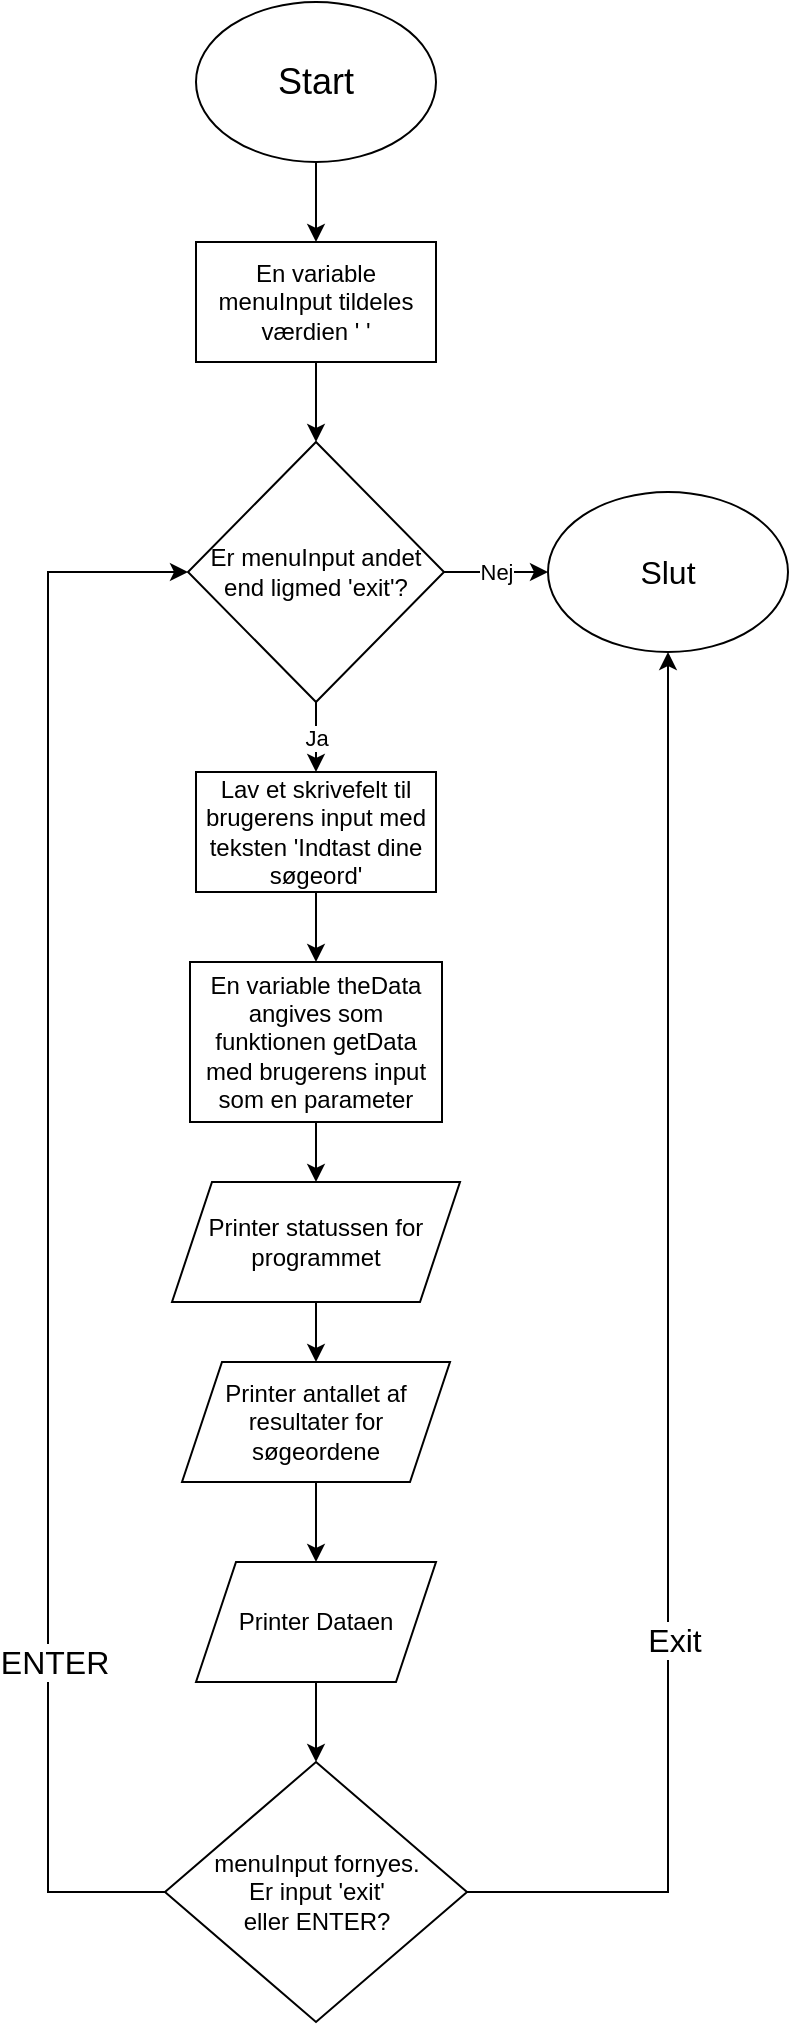 <mxfile version="14.4.4" type="device"><diagram id="T1evwy_JUGymaVgqoXrN" name="Page-1"><mxGraphModel dx="850" dy="501" grid="1" gridSize="10" guides="1" tooltips="1" connect="1" arrows="1" fold="1" page="1" pageScale="1" pageWidth="827" pageHeight="1169" math="0" shadow="0"><root><mxCell id="0"/><mxCell id="1" parent="0"/><mxCell id="-HF8Vw3TcAvJX9CTBegO-3" style="edgeStyle=orthogonalEdgeStyle;rounded=0;orthogonalLoop=1;jettySize=auto;html=1;exitX=0.5;exitY=1;exitDx=0;exitDy=0;" edge="1" parent="1" source="-HF8Vw3TcAvJX9CTBegO-1" target="-HF8Vw3TcAvJX9CTBegO-2"><mxGeometry relative="1" as="geometry"/></mxCell><mxCell id="-HF8Vw3TcAvJX9CTBegO-1" value="&lt;font style=&quot;font-size: 18px&quot;&gt;Start&lt;/font&gt;" style="ellipse;whiteSpace=wrap;html=1;" vertex="1" parent="1"><mxGeometry x="354" y="170" width="120" height="80" as="geometry"/></mxCell><mxCell id="-HF8Vw3TcAvJX9CTBegO-5" style="edgeStyle=orthogonalEdgeStyle;rounded=0;orthogonalLoop=1;jettySize=auto;html=1;exitX=0.5;exitY=1;exitDx=0;exitDy=0;entryX=0.5;entryY=0;entryDx=0;entryDy=0;" edge="1" parent="1" source="-HF8Vw3TcAvJX9CTBegO-2" target="-HF8Vw3TcAvJX9CTBegO-4"><mxGeometry relative="1" as="geometry"/></mxCell><mxCell id="-HF8Vw3TcAvJX9CTBegO-2" value="En variable menuInput tildeles værdien ' '" style="rounded=0;whiteSpace=wrap;html=1;" vertex="1" parent="1"><mxGeometry x="354" y="290" width="120" height="60" as="geometry"/></mxCell><mxCell id="-HF8Vw3TcAvJX9CTBegO-7" value="Nej" style="edgeStyle=orthogonalEdgeStyle;rounded=0;orthogonalLoop=1;jettySize=auto;html=1;exitX=1;exitY=0.5;exitDx=0;exitDy=0;entryX=0;entryY=0.5;entryDx=0;entryDy=0;" edge="1" parent="1" source="-HF8Vw3TcAvJX9CTBegO-4" target="-HF8Vw3TcAvJX9CTBegO-6"><mxGeometry relative="1" as="geometry"/></mxCell><mxCell id="-HF8Vw3TcAvJX9CTBegO-9" value="Ja" style="edgeStyle=orthogonalEdgeStyle;rounded=0;orthogonalLoop=1;jettySize=auto;html=1;exitX=0.5;exitY=1;exitDx=0;exitDy=0;entryX=0.5;entryY=0;entryDx=0;entryDy=0;" edge="1" parent="1" source="-HF8Vw3TcAvJX9CTBegO-4" target="-HF8Vw3TcAvJX9CTBegO-8"><mxGeometry relative="1" as="geometry"/></mxCell><mxCell id="-HF8Vw3TcAvJX9CTBegO-4" value="Er menuInput andet end ligmed 'exit'?" style="rhombus;whiteSpace=wrap;html=1;" vertex="1" parent="1"><mxGeometry x="350" y="390" width="128" height="130" as="geometry"/></mxCell><mxCell id="-HF8Vw3TcAvJX9CTBegO-6" value="&lt;font style=&quot;font-size: 16px&quot;&gt;Slut&lt;/font&gt;" style="ellipse;whiteSpace=wrap;html=1;" vertex="1" parent="1"><mxGeometry x="530" y="415" width="120" height="80" as="geometry"/></mxCell><mxCell id="-HF8Vw3TcAvJX9CTBegO-11" style="edgeStyle=orthogonalEdgeStyle;rounded=0;orthogonalLoop=1;jettySize=auto;html=1;exitX=0.5;exitY=1;exitDx=0;exitDy=0;entryX=0.5;entryY=0;entryDx=0;entryDy=0;" edge="1" parent="1" source="-HF8Vw3TcAvJX9CTBegO-8" target="-HF8Vw3TcAvJX9CTBegO-10"><mxGeometry relative="1" as="geometry"/></mxCell><mxCell id="-HF8Vw3TcAvJX9CTBegO-8" value="Lav et skrivefelt til brugerens input med teksten 'Indtast dine søgeord'" style="rounded=0;whiteSpace=wrap;html=1;" vertex="1" parent="1"><mxGeometry x="354" y="555" width="120" height="60" as="geometry"/></mxCell><mxCell id="-HF8Vw3TcAvJX9CTBegO-17" style="edgeStyle=orthogonalEdgeStyle;rounded=0;orthogonalLoop=1;jettySize=auto;html=1;exitX=0.5;exitY=1;exitDx=0;exitDy=0;entryX=0.5;entryY=0;entryDx=0;entryDy=0;" edge="1" parent="1" source="-HF8Vw3TcAvJX9CTBegO-10" target="-HF8Vw3TcAvJX9CTBegO-13"><mxGeometry relative="1" as="geometry"/></mxCell><mxCell id="-HF8Vw3TcAvJX9CTBegO-10" value="En variable theData angives som funktionen getData med brugerens input som en parameter" style="rounded=0;whiteSpace=wrap;html=1;" vertex="1" parent="1"><mxGeometry x="351" y="650" width="126" height="80" as="geometry"/></mxCell><mxCell id="-HF8Vw3TcAvJX9CTBegO-18" style="edgeStyle=orthogonalEdgeStyle;rounded=0;orthogonalLoop=1;jettySize=auto;html=1;exitX=0.5;exitY=1;exitDx=0;exitDy=0;entryX=0.5;entryY=0;entryDx=0;entryDy=0;" edge="1" parent="1" source="-HF8Vw3TcAvJX9CTBegO-13" target="-HF8Vw3TcAvJX9CTBegO-14"><mxGeometry relative="1" as="geometry"/></mxCell><mxCell id="-HF8Vw3TcAvJX9CTBegO-13" value="Printer statussen for programmet" style="shape=parallelogram;perimeter=parallelogramPerimeter;whiteSpace=wrap;html=1;fixedSize=1;" vertex="1" parent="1"><mxGeometry x="342" y="760" width="144" height="60" as="geometry"/></mxCell><mxCell id="-HF8Vw3TcAvJX9CTBegO-19" style="edgeStyle=orthogonalEdgeStyle;rounded=0;orthogonalLoop=1;jettySize=auto;html=1;exitX=0.5;exitY=1;exitDx=0;exitDy=0;entryX=0.5;entryY=0;entryDx=0;entryDy=0;" edge="1" parent="1" source="-HF8Vw3TcAvJX9CTBegO-14" target="-HF8Vw3TcAvJX9CTBegO-16"><mxGeometry relative="1" as="geometry"/></mxCell><mxCell id="-HF8Vw3TcAvJX9CTBegO-14" value="Printer antallet af resultater for søgeordene" style="shape=parallelogram;perimeter=parallelogramPerimeter;whiteSpace=wrap;html=1;fixedSize=1;" vertex="1" parent="1"><mxGeometry x="347" y="850" width="134" height="60" as="geometry"/></mxCell><mxCell id="-HF8Vw3TcAvJX9CTBegO-22" style="edgeStyle=orthogonalEdgeStyle;rounded=0;orthogonalLoop=1;jettySize=auto;html=1;exitX=0.5;exitY=1;exitDx=0;exitDy=0;entryX=0.5;entryY=0;entryDx=0;entryDy=0;" edge="1" parent="1" source="-HF8Vw3TcAvJX9CTBegO-16" target="-HF8Vw3TcAvJX9CTBegO-20"><mxGeometry relative="1" as="geometry"/></mxCell><mxCell id="-HF8Vw3TcAvJX9CTBegO-16" value="Printer Dataen" style="shape=parallelogram;perimeter=parallelogramPerimeter;whiteSpace=wrap;html=1;fixedSize=1;" vertex="1" parent="1"><mxGeometry x="354" y="950" width="120" height="60" as="geometry"/></mxCell><mxCell id="-HF8Vw3TcAvJX9CTBegO-23" style="edgeStyle=orthogonalEdgeStyle;rounded=0;orthogonalLoop=1;jettySize=auto;html=1;exitX=1;exitY=0.5;exitDx=0;exitDy=0;entryX=0.5;entryY=1;entryDx=0;entryDy=0;" edge="1" parent="1" source="-HF8Vw3TcAvJX9CTBegO-20" target="-HF8Vw3TcAvJX9CTBegO-6"><mxGeometry relative="1" as="geometry"/></mxCell><mxCell id="-HF8Vw3TcAvJX9CTBegO-24" value="&lt;font style=&quot;font-size: 16px&quot;&gt;Exit&lt;/font&gt;" style="edgeLabel;html=1;align=center;verticalAlign=middle;resizable=0;points=[];" vertex="1" connectable="0" parent="-HF8Vw3TcAvJX9CTBegO-23"><mxGeometry x="-0.37" y="-3" relative="1" as="geometry"><mxPoint as="offset"/></mxGeometry></mxCell><mxCell id="-HF8Vw3TcAvJX9CTBegO-25" style="edgeStyle=orthogonalEdgeStyle;rounded=0;orthogonalLoop=1;jettySize=auto;html=1;exitX=0;exitY=0.5;exitDx=0;exitDy=0;entryX=0;entryY=0.5;entryDx=0;entryDy=0;" edge="1" parent="1" source="-HF8Vw3TcAvJX9CTBegO-20" target="-HF8Vw3TcAvJX9CTBegO-4"><mxGeometry relative="1" as="geometry"><Array as="points"><mxPoint x="280" y="1115"/><mxPoint x="280" y="455"/></Array></mxGeometry></mxCell><mxCell id="-HF8Vw3TcAvJX9CTBegO-26" value="ENTER" style="edgeLabel;html=1;align=center;verticalAlign=middle;resizable=0;points=[];fontSize=16;" vertex="1" connectable="0" parent="-HF8Vw3TcAvJX9CTBegO-25"><mxGeometry x="-0.56" y="-3" relative="1" as="geometry"><mxPoint as="offset"/></mxGeometry></mxCell><mxCell id="-HF8Vw3TcAvJX9CTBegO-20" value="menuInput fornyes.&lt;br&gt;Er input 'exit'&lt;br&gt;eller ENTER?" style="rhombus;whiteSpace=wrap;html=1;" vertex="1" parent="1"><mxGeometry x="338.5" y="1050" width="151" height="130" as="geometry"/></mxCell></root></mxGraphModel></diagram></mxfile>